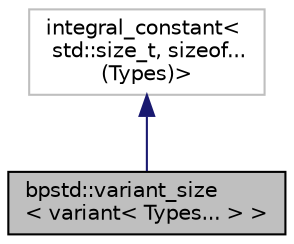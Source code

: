 digraph "bpstd::variant_size&lt; variant&lt; Types... &gt; &gt;"
{
 // LATEX_PDF_SIZE
  edge [fontname="Helvetica",fontsize="10",labelfontname="Helvetica",labelfontsize="10"];
  node [fontname="Helvetica",fontsize="10",shape=record];
  Node1 [label="bpstd::variant_size\l\< variant\< Types... \> \>",height=0.2,width=0.4,color="black", fillcolor="grey75", style="filled", fontcolor="black",tooltip=" "];
  Node2 -> Node1 [dir="back",color="midnightblue",fontsize="10",style="solid",fontname="Helvetica"];
  Node2 [label="integral_constant\<\l std::size_t, sizeof...\l(Types)\>",height=0.2,width=0.4,color="grey75", fillcolor="white", style="filled",tooltip=" "];
}
